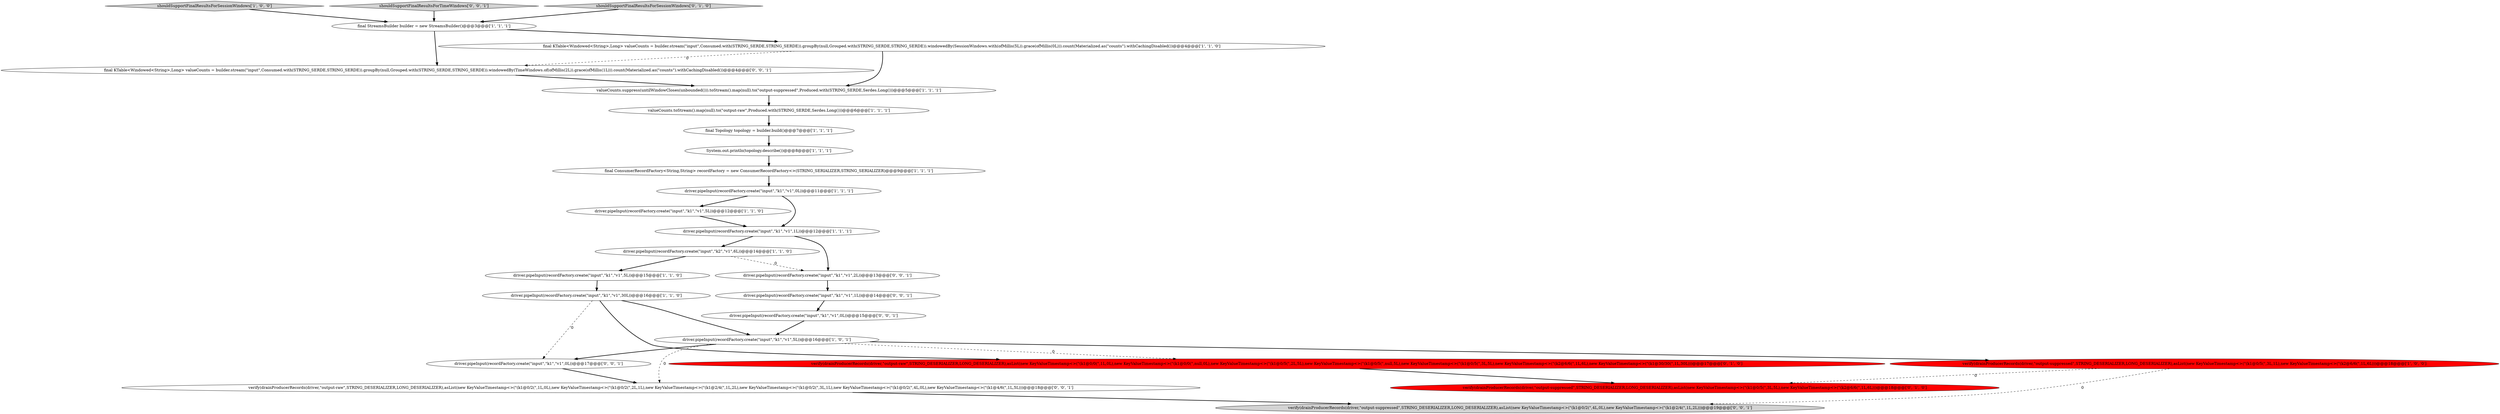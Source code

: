digraph {
12 [style = filled, label = "driver.pipeInput(recordFactory.create(\"input\",\"k1\",\"v1\",30L))@@@16@@@['1', '1', '0']", fillcolor = white, shape = ellipse image = "AAA0AAABBB1BBB"];
21 [style = filled, label = "final KTable<Windowed<String>,Long> valueCounts = builder.stream(\"input\",Consumed.with(STRING_SERDE,STRING_SERDE)).groupBy(null,Grouped.with(STRING_SERDE,STRING_SERDE)).windowedBy(TimeWindows.of(ofMillis(2L)).grace(ofMillis(1L))).count(Materialized.as(\"counts\").withCachingDisabled())@@@4@@@['0', '0', '1']", fillcolor = white, shape = ellipse image = "AAA0AAABBB3BBB"];
4 [style = filled, label = "shouldSupportFinalResultsForSessionWindows['1', '0', '0']", fillcolor = lightgray, shape = diamond image = "AAA0AAABBB1BBB"];
6 [style = filled, label = "driver.pipeInput(recordFactory.create(\"input\",\"k2\",\"v1\",6L))@@@14@@@['1', '1', '0']", fillcolor = white, shape = ellipse image = "AAA0AAABBB1BBB"];
2 [style = filled, label = "final KTable<Windowed<String>,Long> valueCounts = builder.stream(\"input\",Consumed.with(STRING_SERDE,STRING_SERDE)).groupBy(null,Grouped.with(STRING_SERDE,STRING_SERDE)).windowedBy(SessionWindows.with(ofMillis(5L)).grace(ofMillis(0L))).count(Materialized.as(\"counts\").withCachingDisabled())@@@4@@@['1', '1', '0']", fillcolor = white, shape = ellipse image = "AAA0AAABBB1BBB"];
5 [style = filled, label = "valueCounts.toStream().map(null).to(\"output-raw\",Produced.with(STRING_SERDE,Serdes.Long()))@@@6@@@['1', '1', '1']", fillcolor = white, shape = ellipse image = "AAA0AAABBB1BBB"];
26 [style = filled, label = "verify(drainProducerRecords(driver,\"output-suppressed\",STRING_DESERIALIZER,LONG_DESERIALIZER),asList(new KeyValueTimestamp<>(\"(k1@0/2(\",4L,0L),new KeyValueTimestamp<>(\"(k1@2/4(\",1L,2L)))@@@19@@@['0', '0', '1']", fillcolor = lightgray, shape = ellipse image = "AAA0AAABBB3BBB"];
1 [style = filled, label = "valueCounts.suppress(untilWindowCloses(unbounded())).toStream().map(null).to(\"output-suppressed\",Produced.with(STRING_SERDE,Serdes.Long()))@@@5@@@['1', '1', '1']", fillcolor = white, shape = ellipse image = "AAA0AAABBB1BBB"];
24 [style = filled, label = "driver.pipeInput(recordFactory.create(\"input\",\"k1\",\"v1\",0L))@@@15@@@['0', '0', '1']", fillcolor = white, shape = ellipse image = "AAA0AAABBB3BBB"];
25 [style = filled, label = "shouldSupportFinalResultsForTimeWindows['0', '0', '1']", fillcolor = lightgray, shape = diamond image = "AAA0AAABBB3BBB"];
19 [style = filled, label = "driver.pipeInput(recordFactory.create(\"input\",\"k1\",\"v1\",1L))@@@14@@@['0', '0', '1']", fillcolor = white, shape = ellipse image = "AAA0AAABBB3BBB"];
14 [style = filled, label = "final ConsumerRecordFactory<String,String> recordFactory = new ConsumerRecordFactory<>(STRING_SERIALIZER,STRING_SERIALIZER)@@@9@@@['1', '1', '1']", fillcolor = white, shape = ellipse image = "AAA0AAABBB1BBB"];
18 [style = filled, label = "verify(drainProducerRecords(driver,\"output-raw\",STRING_DESERIALIZER,LONG_DESERIALIZER),asList(new KeyValueTimestamp<>(\"(k1@0/0(\",1L,0L),new KeyValueTimestamp<>(\"(k1@0/0(\",null,0L),new KeyValueTimestamp<>(\"(k1@0/5(\",2L,5L),new KeyValueTimestamp<>(\"(k1@0/5(\",null,5L),new KeyValueTimestamp<>(\"(k1@0/5(\",3L,5L),new KeyValueTimestamp<>(\"(k2@6/6(\",1L,6L),new KeyValueTimestamp<>(\"(k1@30/30(\",1L,30L)))@@@17@@@['0', '1', '0']", fillcolor = red, shape = ellipse image = "AAA1AAABBB2BBB"];
8 [style = filled, label = "driver.pipeInput(recordFactory.create(\"input\",\"k1\",\"v1\",0L))@@@11@@@['1', '1', '1']", fillcolor = white, shape = ellipse image = "AAA0AAABBB1BBB"];
10 [style = filled, label = "driver.pipeInput(recordFactory.create(\"input\",\"k1\",\"v1\",5L))@@@12@@@['1', '1', '0']", fillcolor = white, shape = ellipse image = "AAA0AAABBB1BBB"];
11 [style = filled, label = "driver.pipeInput(recordFactory.create(\"input\",\"k1\",\"v1\",5L))@@@15@@@['1', '1', '0']", fillcolor = white, shape = ellipse image = "AAA0AAABBB1BBB"];
16 [style = filled, label = "verify(drainProducerRecords(driver,\"output-suppressed\",STRING_DESERIALIZER,LONG_DESERIALIZER),asList(new KeyValueTimestamp<>(\"(k1@0/5(\",3L,5L),new KeyValueTimestamp<>(\"(k2@6/6(\",1L,6L)))@@@18@@@['0', '1', '0']", fillcolor = red, shape = ellipse image = "AAA1AAABBB2BBB"];
20 [style = filled, label = "driver.pipeInput(recordFactory.create(\"input\",\"k1\",\"v1\",2L))@@@13@@@['0', '0', '1']", fillcolor = white, shape = ellipse image = "AAA0AAABBB3BBB"];
23 [style = filled, label = "verify(drainProducerRecords(driver,\"output-raw\",STRING_DESERIALIZER,LONG_DESERIALIZER),asList(new KeyValueTimestamp<>(\"(k1@0/2(\",1L,0L),new KeyValueTimestamp<>(\"(k1@0/2(\",2L,1L),new KeyValueTimestamp<>(\"(k1@2/4(\",1L,2L),new KeyValueTimestamp<>(\"(k1@0/2(\",3L,1L),new KeyValueTimestamp<>(\"(k1@0/2(\",4L,0L),new KeyValueTimestamp<>(\"(k1@4/6(\",1L,5L)))@@@18@@@['0', '0', '1']", fillcolor = white, shape = ellipse image = "AAA0AAABBB3BBB"];
3 [style = filled, label = "driver.pipeInput(recordFactory.create(\"input\",\"k1\",\"v1\",1L))@@@12@@@['1', '1', '1']", fillcolor = white, shape = ellipse image = "AAA0AAABBB1BBB"];
0 [style = filled, label = "driver.pipeInput(recordFactory.create(\"input\",\"k1\",\"v1\",5L))@@@16@@@['1', '0', '1']", fillcolor = white, shape = ellipse image = "AAA0AAABBB1BBB"];
9 [style = filled, label = "verify(drainProducerRecords(driver,\"output-suppressed\",STRING_DESERIALIZER,LONG_DESERIALIZER),asList(new KeyValueTimestamp<>(\"(k1@0/5(\",3L,1L),new KeyValueTimestamp<>(\"(k2@6/6(\",1L,6L)))@@@18@@@['1', '0', '0']", fillcolor = red, shape = ellipse image = "AAA1AAABBB1BBB"];
15 [style = filled, label = "System.out.println(topology.describe())@@@8@@@['1', '1', '1']", fillcolor = white, shape = ellipse image = "AAA0AAABBB1BBB"];
7 [style = filled, label = "final StreamsBuilder builder = new StreamsBuilder()@@@3@@@['1', '1', '1']", fillcolor = white, shape = ellipse image = "AAA0AAABBB1BBB"];
13 [style = filled, label = "final Topology topology = builder.build()@@@7@@@['1', '1', '1']", fillcolor = white, shape = ellipse image = "AAA0AAABBB1BBB"];
17 [style = filled, label = "shouldSupportFinalResultsForSessionWindows['0', '1', '0']", fillcolor = lightgray, shape = diamond image = "AAA0AAABBB2BBB"];
22 [style = filled, label = "driver.pipeInput(recordFactory.create(\"input\",\"k1\",\"v1\",0L))@@@17@@@['0', '0', '1']", fillcolor = white, shape = ellipse image = "AAA0AAABBB3BBB"];
1->5 [style = bold, label=""];
8->10 [style = bold, label=""];
0->9 [style = bold, label=""];
9->16 [style = dashed, label="0"];
15->14 [style = bold, label=""];
6->20 [style = dashed, label="0"];
2->1 [style = bold, label=""];
24->0 [style = bold, label=""];
0->23 [style = dashed, label="0"];
8->3 [style = bold, label=""];
23->26 [style = bold, label=""];
10->3 [style = bold, label=""];
3->6 [style = bold, label=""];
11->12 [style = bold, label=""];
25->7 [style = bold, label=""];
12->0 [style = bold, label=""];
22->23 [style = bold, label=""];
4->7 [style = bold, label=""];
19->24 [style = bold, label=""];
17->7 [style = bold, label=""];
3->20 [style = bold, label=""];
2->21 [style = dashed, label="0"];
7->2 [style = bold, label=""];
5->13 [style = bold, label=""];
6->11 [style = bold, label=""];
21->1 [style = bold, label=""];
0->22 [style = bold, label=""];
12->22 [style = dashed, label="0"];
12->18 [style = bold, label=""];
9->26 [style = dashed, label="0"];
7->21 [style = bold, label=""];
0->18 [style = dashed, label="0"];
14->8 [style = bold, label=""];
13->15 [style = bold, label=""];
20->19 [style = bold, label=""];
18->16 [style = bold, label=""];
}
